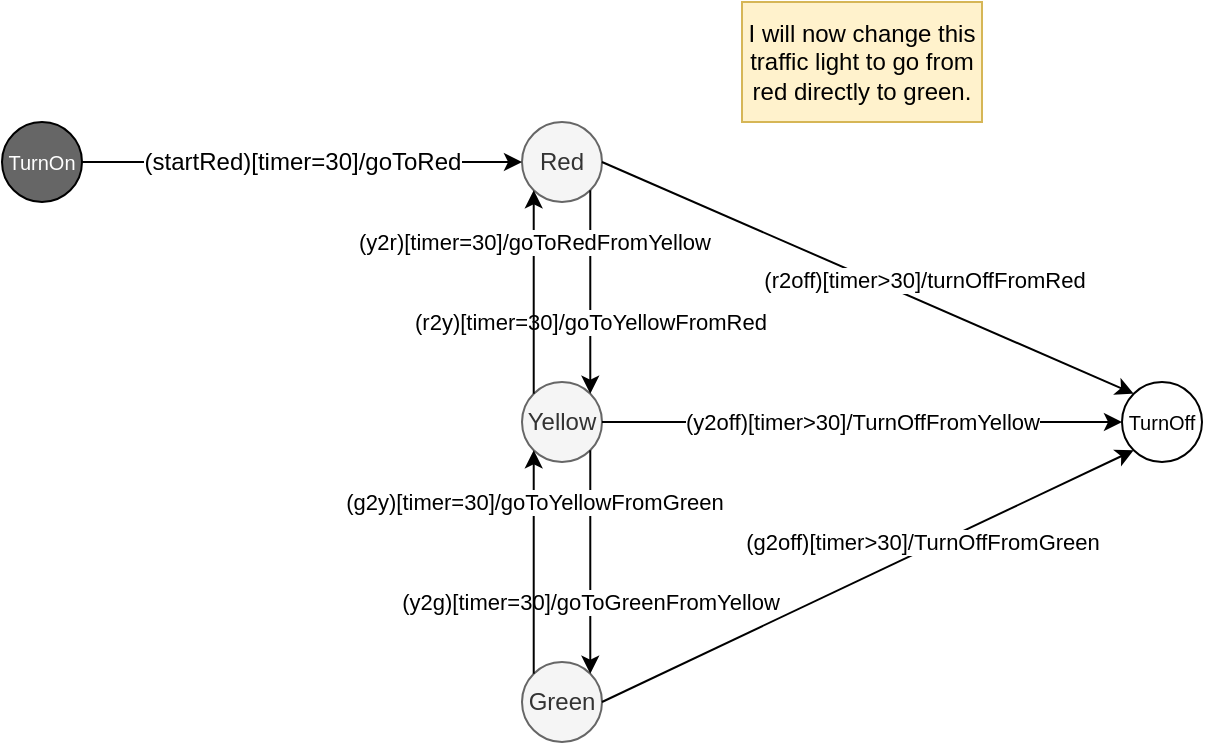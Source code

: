 <mxfile version="16.4.0" type="device">
  <diagram id="X6gUDp_dT9mm6XKSqjIk" name="Page-1"><mxGraphModel dx="946" dy="609" grid="1" gridSize="10" guides="1" tooltips="1" connect="1" arrows="1" fold="1" page="1" pageScale="1" pageWidth="1169" pageHeight="827" math="0" shadow="0"><root><mxCell id="0"/><mxCell id="1" parent="0"/><mxCell id="AaVWLL8nNrmjs7verSDL-1" value="I will now change this traffic light to go from red directly to green." style="rounded=0;whiteSpace=wrap;html=1;fillColor=#fff2cc;strokeColor=#d6b656;" vertex="1" parent="1"><mxGeometry x="630" y="100" width="120" height="60" as="geometry"/></mxCell><mxCell id="NnR_UGIZRCQcr7fR4Lq_-2" value="TurnOn" style="ellipse;whiteSpace=wrap;html=1;fontSize=10;fillColor=#666666;fontColor=#FFFFFF;" parent="1" vertex="1"><mxGeometry x="260" y="160" width="40" height="40" as="geometry"/></mxCell><mxCell id="NnR_UGIZRCQcr7fR4Lq_-1" value="TurnOff" style="ellipse;whiteSpace=wrap;html=1;fontSize=10;" parent="1" vertex="1"><mxGeometry x="820" y="290" width="40" height="40" as="geometry"/></mxCell><mxCell id="epgPo3lyyairZPCCTQZX-1" value="Red" style="ellipse;whiteSpace=wrap;html=1;fillColor=#f5f5f5;fontColor=#333333;strokeColor=#666666;" parent="1" vertex="1"><mxGeometry x="520" y="160" width="40" height="40" as="geometry"/></mxCell><mxCell id="epgPo3lyyairZPCCTQZX-2" value="Yellow" style="ellipse;whiteSpace=wrap;html=1;fillColor=#f5f5f5;fontColor=#333333;strokeColor=#666666;" parent="1" vertex="1"><mxGeometry x="520" y="290" width="40" height="40" as="geometry"/></mxCell><mxCell id="epgPo3lyyairZPCCTQZX-3" value="Green" style="ellipse;whiteSpace=wrap;html=1;fillColor=#f5f5f5;fontColor=#333333;strokeColor=#666666;" parent="1" vertex="1"><mxGeometry x="520" y="430" width="40" height="40" as="geometry"/></mxCell><mxCell id="epgPo3lyyairZPCCTQZX-7" value="(r2y)[timer=30]/goToYellowFromRed" style="rounded=0;orthogonalLoop=1;jettySize=auto;html=1;exitX=1;exitY=1;exitDx=0;exitDy=0;entryX=1;entryY=0;entryDx=0;entryDy=0;" parent="1" source="epgPo3lyyairZPCCTQZX-1" target="epgPo3lyyairZPCCTQZX-2" edge="1"><mxGeometry x="0.295" relative="1" as="geometry"><mxPoint as="offset"/></mxGeometry></mxCell><mxCell id="epgPo3lyyairZPCCTQZX-11" value="(r2off)[timer&amp;gt;30]/turnOffFromRed" style="rounded=0;orthogonalLoop=1;jettySize=auto;html=1;exitX=1;exitY=0.5;exitDx=0;exitDy=0;entryX=0;entryY=0;entryDx=0;entryDy=0;" parent="1" source="epgPo3lyyairZPCCTQZX-1" target="NnR_UGIZRCQcr7fR4Lq_-1" edge="1"><mxGeometry x="0.179" y="10" relative="1" as="geometry"><mxPoint x="630" y="250" as="targetPoint"/><mxPoint as="offset"/></mxGeometry></mxCell><mxCell id="epgPo3lyyairZPCCTQZX-8" value="(y2r)[timer=30]/goToRedFromYellow" style="rounded=0;orthogonalLoop=1;jettySize=auto;html=1;exitX=0;exitY=0;exitDx=0;exitDy=0;entryX=0;entryY=1;entryDx=0;entryDy=0;" parent="1" source="epgPo3lyyairZPCCTQZX-2" target="epgPo3lyyairZPCCTQZX-1" edge="1"><mxGeometry x="0.492" relative="1" as="geometry"><mxPoint as="offset"/></mxGeometry></mxCell><mxCell id="epgPo3lyyairZPCCTQZX-9" value="(y2g)[timer=30]/goToGreenFromYellow" style="rounded=0;orthogonalLoop=1;jettySize=auto;html=1;exitX=1;exitY=1;exitDx=0;exitDy=0;entryX=1;entryY=0;entryDx=0;entryDy=0;" parent="1" source="epgPo3lyyairZPCCTQZX-2" target="epgPo3lyyairZPCCTQZX-3" edge="1"><mxGeometry x="0.358" relative="1" as="geometry"><mxPoint as="offset"/></mxGeometry></mxCell><mxCell id="epgPo3lyyairZPCCTQZX-13" value="(y2off)[timer&amp;gt;30]/TurnOffFromYellow" style="edgeStyle=none;rounded=0;orthogonalLoop=1;jettySize=auto;html=1;exitX=1;exitY=0.5;exitDx=0;exitDy=0;entryX=0;entryY=0.5;entryDx=0;entryDy=0;" parent="1" source="epgPo3lyyairZPCCTQZX-2" target="NnR_UGIZRCQcr7fR4Lq_-1" edge="1"><mxGeometry relative="1" as="geometry"><mxPoint x="630" y="260" as="targetPoint"/></mxGeometry></mxCell><mxCell id="epgPo3lyyairZPCCTQZX-10" value="(g2y)[timer=30]/goToYellowFromGreen" style="rounded=0;orthogonalLoop=1;jettySize=auto;html=1;exitX=0;exitY=0;exitDx=0;exitDy=0;entryX=0;entryY=1;entryDx=0;entryDy=0;" parent="1" source="epgPo3lyyairZPCCTQZX-3" target="epgPo3lyyairZPCCTQZX-2" edge="1"><mxGeometry x="0.537" relative="1" as="geometry"><mxPoint as="offset"/></mxGeometry></mxCell><mxCell id="epgPo3lyyairZPCCTQZX-12" value="(g2off)[timer&amp;gt;30]/TurnOffFromGreen" style="edgeStyle=none;rounded=0;orthogonalLoop=1;jettySize=auto;html=1;exitX=1;exitY=0.5;exitDx=0;exitDy=0;entryX=0;entryY=1;entryDx=0;entryDy=0;" parent="1" source="epgPo3lyyairZPCCTQZX-3" target="NnR_UGIZRCQcr7fR4Lq_-1" edge="1"><mxGeometry x="0.216" y="4" relative="1" as="geometry"><mxPoint x="630" y="270" as="targetPoint"/><mxPoint as="offset"/></mxGeometry></mxCell><mxCell id="epgPo3lyyairZPCCTQZX-14" value="(startRed)[timer=30]/goToRed" style="edgeStyle=none;rounded=0;orthogonalLoop=1;jettySize=auto;html=1;fontSize=12;fontColor=#000000;exitX=1;exitY=0.5;exitDx=0;exitDy=0;" parent="1" source="NnR_UGIZRCQcr7fR4Lq_-2" target="epgPo3lyyairZPCCTQZX-1" edge="1"><mxGeometry relative="1" as="geometry"><mxPoint x="470" y="180" as="sourcePoint"/></mxGeometry></mxCell></root></mxGraphModel></diagram>
</mxfile>
